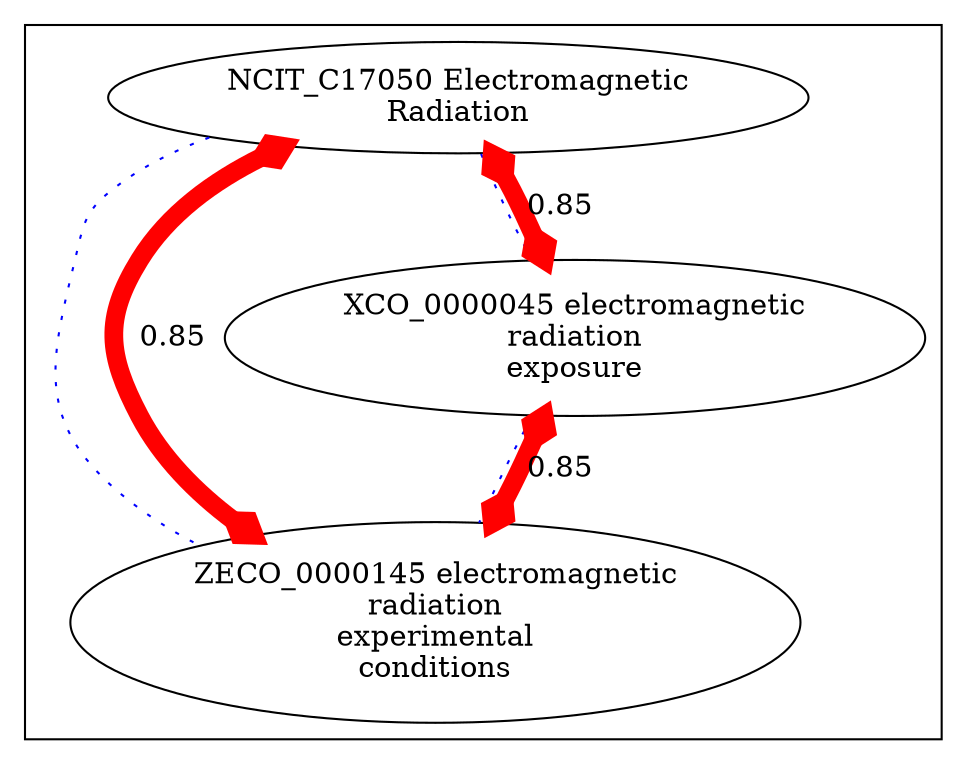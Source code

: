 digraph cliquegraph {
subgraph cluster_ZECO_0000145 {ZECO_0000145 [ label="ZECO_0000145 electromagnetic
radiation
experimental
conditions" ];
NCIT_C17050 [ label="NCIT_C17050 Electromagnetic
Radiation" ];
XCO_0000045 [ label="XCO_0000045 electromagnetic
radiation
exposure" ];}
NCIT_C17050 -> ZECO_0000145 [ arrowhead = none, penwidth=1, color=blue, label="", style=dotted]

XCO_0000045 -> ZECO_0000145 [ arrowhead = none, penwidth=1, color=blue, label="", style=dotted]

NCIT_C17050 -> XCO_0000045 [ arrowhead = none, penwidth=1, color=blue, label="", style=dotted]
XCO_0000045 -> ZECO_0000145 [ arrowhead = ediamond, penwidth=9, color=red, label="0.85", style=solid, arrowtail=ediamond, dir=both]

NCIT_C17050 -> XCO_0000045 [ arrowhead = ediamond, penwidth=9, color=red, label="0.85", style=solid, arrowtail=ediamond, dir=both]

NCIT_C17050 -> ZECO_0000145 [ arrowhead = ediamond, penwidth=9, color=red, label="0.85", style=solid, arrowtail=ediamond, dir=both]
}